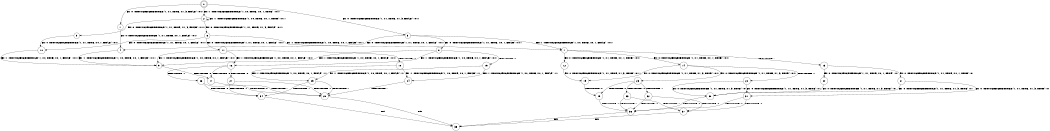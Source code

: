 digraph BCG {
size = "7, 10.5";
center = TRUE;
node [shape = circle];
0 [peripheries = 2];
0 -> 1 [label = "EX !0 !ATOMIC_EXCH_BRANCH (1, +1, TRUE, +1, 3, FALSE) !:0:1:"];
0 -> 2 [label = "EX !1 !ATOMIC_EXCH_BRANCH (1, +0, TRUE, +0, 1, TRUE) !:0:1:"];
0 -> 3 [label = "EX !0 !ATOMIC_EXCH_BRANCH (1, +1, TRUE, +1, 3, FALSE) !:0:1:"];
1 -> 4 [label = "EX !0 !ATOMIC_EXCH_BRANCH (1, +1, TRUE, +0, 1, FALSE) !:0:1:"];
2 -> 5 [label = "EX !0 !ATOMIC_EXCH_BRANCH (1, +1, TRUE, +1, 3, FALSE) !:0:1:"];
2 -> 6 [label = "EX !0 !ATOMIC_EXCH_BRANCH (1, +1, TRUE, +1, 3, FALSE) !:0:1:"];
2 -> 2 [label = "EX !1 !ATOMIC_EXCH_BRANCH (1, +0, TRUE, +0, 1, TRUE) !:0:1:"];
3 -> 4 [label = "EX !0 !ATOMIC_EXCH_BRANCH (1, +1, TRUE, +0, 1, FALSE) !:0:1:"];
3 -> 7 [label = "EX !1 !ATOMIC_EXCH_BRANCH (1, +0, TRUE, +0, 1, FALSE) !:0:1:"];
3 -> 8 [label = "EX !0 !ATOMIC_EXCH_BRANCH (1, +1, TRUE, +0, 1, FALSE) !:0:1:"];
4 -> 9 [label = "EX !1 !ATOMIC_EXCH_BRANCH (1, +0, TRUE, +0, 1, FALSE) !:0:1:"];
5 -> 10 [label = "EX !0 !ATOMIC_EXCH_BRANCH (1, +1, TRUE, +0, 1, FALSE) !:0:1:"];
6 -> 10 [label = "EX !0 !ATOMIC_EXCH_BRANCH (1, +1, TRUE, +0, 1, FALSE) !:0:1:"];
6 -> 7 [label = "EX !1 !ATOMIC_EXCH_BRANCH (1, +0, TRUE, +0, 1, FALSE) !:0:1:"];
6 -> 11 [label = "EX !0 !ATOMIC_EXCH_BRANCH (1, +1, TRUE, +0, 1, FALSE) !:0:1:"];
7 -> 12 [label = "EX !0 !ATOMIC_EXCH_BRANCH (1, +1, TRUE, +0, 1, TRUE) !:0:1:"];
7 -> 13 [label = "TERMINATE !1"];
7 -> 14 [label = "EX !0 !ATOMIC_EXCH_BRANCH (1, +1, TRUE, +0, 1, TRUE) !:0:1:"];
8 -> 9 [label = "EX !1 !ATOMIC_EXCH_BRANCH (1, +0, TRUE, +0, 1, FALSE) !:0:1:"];
8 -> 15 [label = "TERMINATE !0"];
8 -> 16 [label = "EX !1 !ATOMIC_EXCH_BRANCH (1, +0, TRUE, +0, 1, FALSE) !:0:1:"];
9 -> 17 [label = "TERMINATE !0"];
10 -> 9 [label = "EX !1 !ATOMIC_EXCH_BRANCH (1, +0, TRUE, +0, 1, FALSE) !:0:1:"];
11 -> 9 [label = "EX !1 !ATOMIC_EXCH_BRANCH (1, +0, TRUE, +0, 1, FALSE) !:0:1:"];
11 -> 18 [label = "TERMINATE !0"];
11 -> 16 [label = "EX !1 !ATOMIC_EXCH_BRANCH (1, +0, TRUE, +0, 1, FALSE) !:0:1:"];
12 -> 19 [label = "EX !0 !ATOMIC_EXCH_BRANCH (1, +1, TRUE, +1, 3, TRUE) !:0:1:"];
13 -> 20 [label = "EX !0 !ATOMIC_EXCH_BRANCH (1, +1, TRUE, +0, 1, TRUE) !:0:"];
13 -> 21 [label = "EX !0 !ATOMIC_EXCH_BRANCH (1, +1, TRUE, +0, 1, TRUE) !:0:"];
14 -> 19 [label = "EX !0 !ATOMIC_EXCH_BRANCH (1, +1, TRUE, +1, 3, TRUE) !:0:1:"];
14 -> 22 [label = "TERMINATE !1"];
14 -> 23 [label = "EX !0 !ATOMIC_EXCH_BRANCH (1, +1, TRUE, +1, 3, TRUE) !:0:1:"];
15 -> 24 [label = "EX !1 !ATOMIC_EXCH_BRANCH (1, +0, TRUE, +0, 1, FALSE) !:1:"];
15 -> 25 [label = "EX !1 !ATOMIC_EXCH_BRANCH (1, +0, TRUE, +0, 1, FALSE) !:1:"];
16 -> 17 [label = "TERMINATE !0"];
16 -> 26 [label = "TERMINATE !1"];
16 -> 27 [label = "TERMINATE !0"];
17 -> 28 [label = "TERMINATE !1"];
18 -> 24 [label = "EX !1 !ATOMIC_EXCH_BRANCH (1, +0, TRUE, +0, 1, FALSE) !:1:"];
18 -> 25 [label = "EX !1 !ATOMIC_EXCH_BRANCH (1, +0, TRUE, +0, 1, FALSE) !:1:"];
19 -> 29 [label = "TERMINATE !0"];
20 -> 30 [label = "EX !0 !ATOMIC_EXCH_BRANCH (1, +1, TRUE, +1, 3, TRUE) !:0:"];
21 -> 30 [label = "EX !0 !ATOMIC_EXCH_BRANCH (1, +1, TRUE, +1, 3, TRUE) !:0:"];
21 -> 31 [label = "EX !0 !ATOMIC_EXCH_BRANCH (1, +1, TRUE, +1, 3, TRUE) !:0:"];
22 -> 30 [label = "EX !0 !ATOMIC_EXCH_BRANCH (1, +1, TRUE, +1, 3, TRUE) !:0:"];
22 -> 31 [label = "EX !0 !ATOMIC_EXCH_BRANCH (1, +1, TRUE, +1, 3, TRUE) !:0:"];
23 -> 29 [label = "TERMINATE !0"];
23 -> 32 [label = "TERMINATE !1"];
23 -> 33 [label = "TERMINATE !0"];
24 -> 28 [label = "TERMINATE !1"];
25 -> 28 [label = "TERMINATE !1"];
25 -> 34 [label = "TERMINATE !1"];
26 -> 28 [label = "TERMINATE !0"];
26 -> 34 [label = "TERMINATE !0"];
27 -> 28 [label = "TERMINATE !1"];
27 -> 34 [label = "TERMINATE !1"];
28 -> 35 [label = "exit"];
29 -> 36 [label = "TERMINATE !1"];
30 -> 36 [label = "TERMINATE !0"];
31 -> 36 [label = "TERMINATE !0"];
31 -> 37 [label = "TERMINATE !0"];
32 -> 36 [label = "TERMINATE !0"];
32 -> 37 [label = "TERMINATE !0"];
33 -> 36 [label = "TERMINATE !1"];
33 -> 37 [label = "TERMINATE !1"];
34 -> 35 [label = "exit"];
36 -> 35 [label = "exit"];
37 -> 35 [label = "exit"];
}

